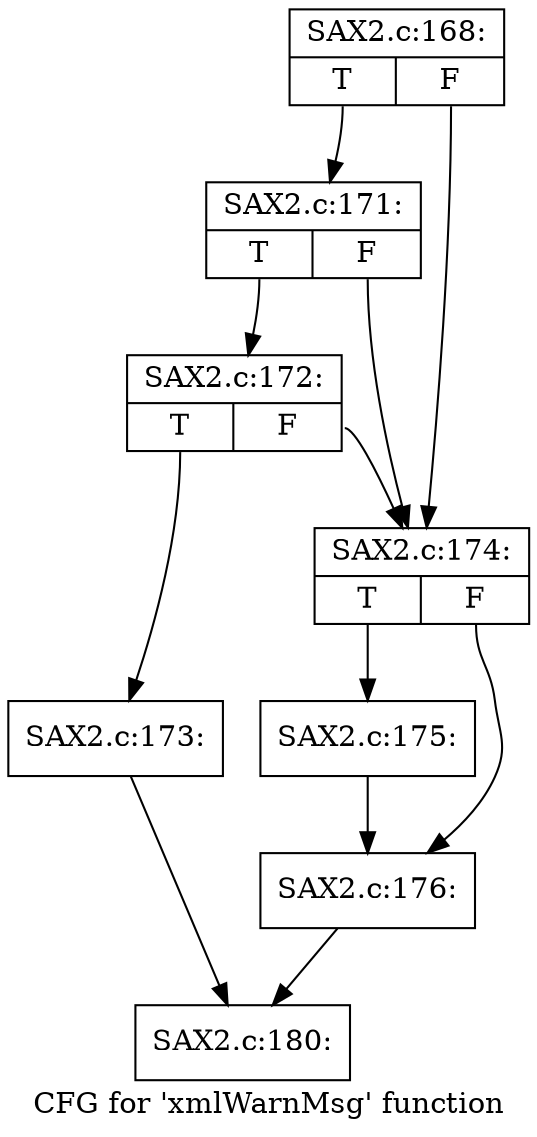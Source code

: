 digraph "CFG for 'xmlWarnMsg' function" {
	label="CFG for 'xmlWarnMsg' function";

	Node0x42cd790 [shape=record,label="{SAX2.c:168:|{<s0>T|<s1>F}}"];
	Node0x42cd790:s0 -> Node0x42d2440;
	Node0x42cd790:s1 -> Node0x42d2370;
	Node0x42d2440 [shape=record,label="{SAX2.c:171:|{<s0>T|<s1>F}}"];
	Node0x42d2440:s0 -> Node0x42d23c0;
	Node0x42d2440:s1 -> Node0x42d2370;
	Node0x42d23c0 [shape=record,label="{SAX2.c:172:|{<s0>T|<s1>F}}"];
	Node0x42d23c0:s0 -> Node0x42d2320;
	Node0x42d23c0:s1 -> Node0x42d2370;
	Node0x42d2320 [shape=record,label="{SAX2.c:173:}"];
	Node0x42d2320 -> Node0x42d1600;
	Node0x42d2370 [shape=record,label="{SAX2.c:174:|{<s0>T|<s1>F}}"];
	Node0x42d2370:s0 -> Node0x42d2eb0;
	Node0x42d2370:s1 -> Node0x42d2f00;
	Node0x42d2eb0 [shape=record,label="{SAX2.c:175:}"];
	Node0x42d2eb0 -> Node0x42d2f00;
	Node0x42d2f00 [shape=record,label="{SAX2.c:176:}"];
	Node0x42d2f00 -> Node0x42d1600;
	Node0x42d1600 [shape=record,label="{SAX2.c:180:}"];
}
